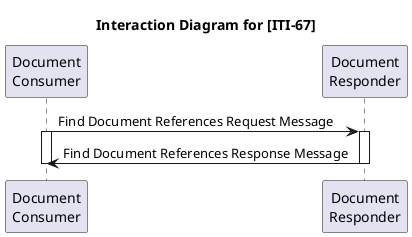 @startuml

title Interaction Diagram for [ITI-67]

participant consumer as "Document\nConsumer"
participant responder as "Document\nResponder"

consumer -> responder: Find Document References Request Message
activate consumer
activate responder

responder -> consumer: Find Document References Response Message
deactivate responder
deactivate consumer

@enduml 